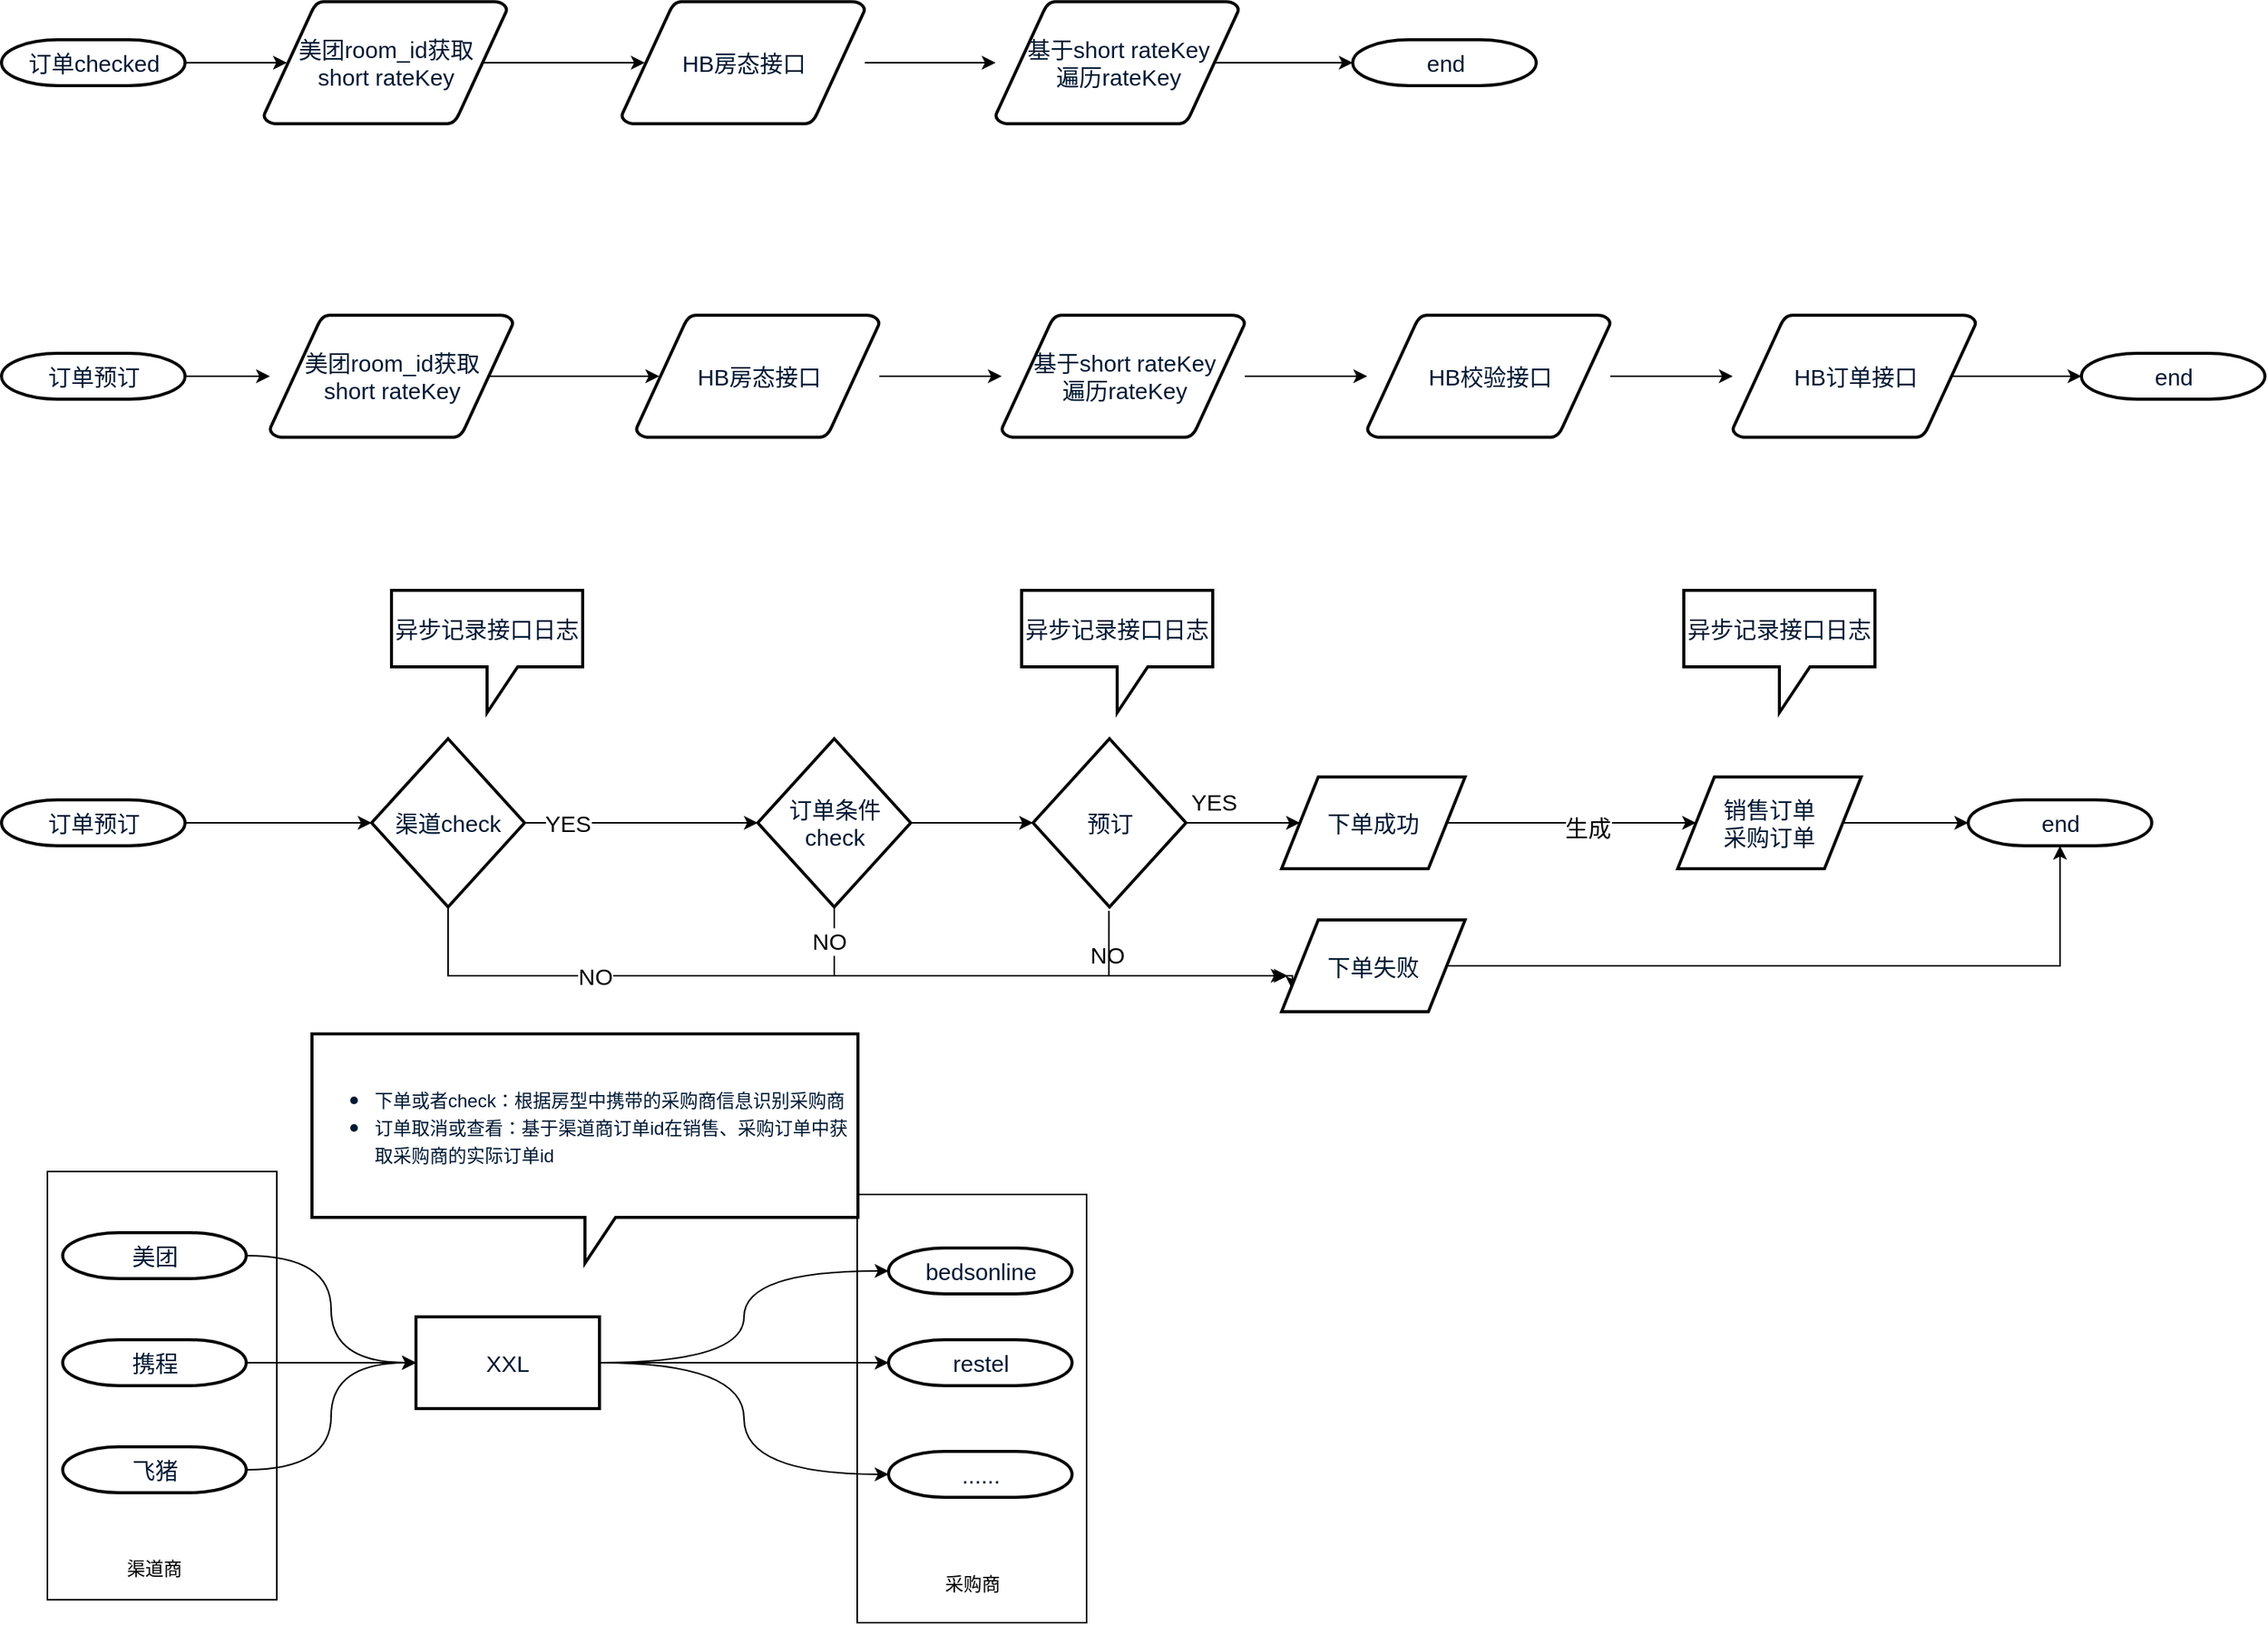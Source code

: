 <mxfile version="10.7.0" type="github"><diagram id="6a731a19-8d31-9384-78a2-239565b7b9f0" name="Page-1"><mxGraphModel dx="1394" dy="764" grid="1" gridSize="10" guides="1" tooltips="1" connect="1" arrows="1" fold="1" page="1" pageScale="1" pageWidth="827" pageHeight="1169" background="#ffffff" math="0" shadow="0"><root><mxCell id="0"/><mxCell id="1" parent="0"/><mxCell id="TaDfZMTmf9KYXaaiw4qU-20" value="" style="rounded=0;whiteSpace=wrap;html=1;" vertex="1" parent="1"><mxGeometry x="609.5" y="805" width="150" height="280" as="geometry"/></mxCell><mxCell id="TaDfZMTmf9KYXaaiw4qU-18" value="" style="rounded=0;whiteSpace=wrap;html=1;" vertex="1" parent="1"><mxGeometry x="80" y="790" width="150" height="280" as="geometry"/></mxCell><mxCell id="t7CnOx1kUTwZ3PKRCjV_-59" value="" style="edgeStyle=orthogonalEdgeStyle;rounded=0;orthogonalLoop=1;jettySize=auto;html=1;entryX=0.095;entryY=0.5;entryDx=0;entryDy=0;entryPerimeter=0;fontSize=15;" parent="1" source="t7CnOx1kUTwZ3PKRCjV_-55" target="t7CnOx1kUTwZ3PKRCjV_-58" edge="1"><mxGeometry relative="1" as="geometry"/></mxCell><mxCell id="t7CnOx1kUTwZ3PKRCjV_-55" value="订单checked" style="shape=mxgraph.flowchart.terminator;fillColor=#FFFFFF;strokeColor=#000000;strokeWidth=2;gradientColor=none;gradientDirection=north;fontColor=#001933;fontStyle=0;html=1;fontSize=15;" parent="1" vertex="1"><mxGeometry x="50" y="50" width="120" height="30" as="geometry"/></mxCell><mxCell id="t7CnOx1kUTwZ3PKRCjV_-73" style="edgeStyle=orthogonalEdgeStyle;rounded=0;orthogonalLoop=1;jettySize=auto;html=1;exitX=1;exitY=0.5;exitDx=0;exitDy=0;exitPerimeter=0;fontSize=15;" parent="1" source="t7CnOx1kUTwZ3PKRCjV_-56" target="t7CnOx1kUTwZ3PKRCjV_-71" edge="1"><mxGeometry relative="1" as="geometry"/></mxCell><mxCell id="t7CnOx1kUTwZ3PKRCjV_-56" value="订单预订" style="shape=mxgraph.flowchart.terminator;fillColor=#FFFFFF;strokeColor=#000000;strokeWidth=2;gradientColor=none;gradientDirection=north;fontColor=#001933;fontStyle=0;html=1;fontSize=15;" parent="1" vertex="1"><mxGeometry x="50" y="255" width="120" height="30" as="geometry"/></mxCell><mxCell id="t7CnOx1kUTwZ3PKRCjV_-62" value="" style="edgeStyle=orthogonalEdgeStyle;rounded=0;orthogonalLoop=1;jettySize=auto;html=1;fontSize=15;" parent="1" source="t7CnOx1kUTwZ3PKRCjV_-57" target="t7CnOx1kUTwZ3PKRCjV_-61" edge="1"><mxGeometry relative="1" as="geometry"/></mxCell><mxCell id="t7CnOx1kUTwZ3PKRCjV_-57" value="HB房态接口&lt;br style=&quot;font-size: 15px;&quot;&gt;" style="shape=mxgraph.flowchart.data;fillColor=#FFFFFF;strokeColor=#000000;strokeWidth=2;gradientColor=none;gradientDirection=north;fontColor=#001933;fontStyle=0;html=1;fontSize=15;" parent="1" vertex="1"><mxGeometry x="455.5" y="25" width="159" height="80" as="geometry"/></mxCell><mxCell id="t7CnOx1kUTwZ3PKRCjV_-64" style="edgeStyle=orthogonalEdgeStyle;rounded=0;orthogonalLoop=1;jettySize=auto;html=1;exitX=0.905;exitY=0.5;exitDx=0;exitDy=0;exitPerimeter=0;entryX=0;entryY=0.5;entryDx=0;entryDy=0;entryPerimeter=0;fontSize=15;" parent="1" source="t7CnOx1kUTwZ3PKRCjV_-61" target="t7CnOx1kUTwZ3PKRCjV_-63" edge="1"><mxGeometry relative="1" as="geometry"/></mxCell><mxCell id="t7CnOx1kUTwZ3PKRCjV_-61" value="基于short rateKey&lt;br style=&quot;font-size: 15px;&quot;&gt;遍历rateKey&lt;br style=&quot;font-size: 15px;&quot;&gt;" style="shape=mxgraph.flowchart.data;fillColor=#FFFFFF;strokeColor=#000000;strokeWidth=2;gradientColor=none;gradientDirection=north;fontColor=#001933;fontStyle=0;html=1;fontSize=15;" parent="1" vertex="1"><mxGeometry x="700" y="25" width="159" height="80" as="geometry"/></mxCell><mxCell id="t7CnOx1kUTwZ3PKRCjV_-60" style="edgeStyle=orthogonalEdgeStyle;rounded=0;orthogonalLoop=1;jettySize=auto;html=1;exitX=0.905;exitY=0.5;exitDx=0;exitDy=0;exitPerimeter=0;entryX=0.095;entryY=0.5;entryDx=0;entryDy=0;entryPerimeter=0;fontSize=15;" parent="1" source="t7CnOx1kUTwZ3PKRCjV_-58" target="t7CnOx1kUTwZ3PKRCjV_-57" edge="1"><mxGeometry relative="1" as="geometry"/></mxCell><mxCell id="t7CnOx1kUTwZ3PKRCjV_-58" value="美团room_id获取&lt;br style=&quot;font-size: 15px;&quot;&gt;short rateKey" style="shape=mxgraph.flowchart.data;fillColor=#FFFFFF;strokeColor=#000000;strokeWidth=2;gradientColor=none;gradientDirection=north;fontColor=#001933;fontStyle=0;html=1;fontSize=15;" parent="1" vertex="1"><mxGeometry x="221.5" y="25" width="159" height="80" as="geometry"/></mxCell><mxCell id="t7CnOx1kUTwZ3PKRCjV_-63" value="end" style="shape=mxgraph.flowchart.terminator;fillColor=#FFFFFF;strokeColor=#000000;strokeWidth=2;gradientColor=none;gradientDirection=north;fontColor=#001933;fontStyle=0;html=1;fontSize=15;" parent="1" vertex="1"><mxGeometry x="933.5" y="50" width="120" height="30" as="geometry"/></mxCell><mxCell id="t7CnOx1kUTwZ3PKRCjV_-66" value="" style="edgeStyle=orthogonalEdgeStyle;rounded=0;orthogonalLoop=1;jettySize=auto;html=1;fontSize=15;" parent="1" source="t7CnOx1kUTwZ3PKRCjV_-67" target="t7CnOx1kUTwZ3PKRCjV_-69" edge="1"><mxGeometry relative="1" as="geometry"/></mxCell><mxCell id="t7CnOx1kUTwZ3PKRCjV_-67" value="HB房态接口&lt;br style=&quot;font-size: 15px;&quot;&gt;" style="shape=mxgraph.flowchart.data;fillColor=#FFFFFF;strokeColor=#000000;strokeWidth=2;gradientColor=none;gradientDirection=north;fontColor=#001933;fontStyle=0;html=1;fontSize=15;" parent="1" vertex="1"><mxGeometry x="465" y="230" width="159" height="80" as="geometry"/></mxCell><mxCell id="t7CnOx1kUTwZ3PKRCjV_-75" value="" style="edgeStyle=orthogonalEdgeStyle;rounded=0;orthogonalLoop=1;jettySize=auto;html=1;fontSize=15;" parent="1" source="t7CnOx1kUTwZ3PKRCjV_-69" target="t7CnOx1kUTwZ3PKRCjV_-74" edge="1"><mxGeometry relative="1" as="geometry"/></mxCell><mxCell id="t7CnOx1kUTwZ3PKRCjV_-69" value="基于short rateKey&lt;br style=&quot;font-size: 15px;&quot;&gt;遍历rateKey&lt;br style=&quot;font-size: 15px;&quot;&gt;" style="shape=mxgraph.flowchart.data;fillColor=#FFFFFF;strokeColor=#000000;strokeWidth=2;gradientColor=none;gradientDirection=north;fontColor=#001933;fontStyle=0;html=1;fontSize=15;" parent="1" vertex="1"><mxGeometry x="704" y="230" width="159" height="80" as="geometry"/></mxCell><mxCell id="t7CnOx1kUTwZ3PKRCjV_-77" value="" style="edgeStyle=orthogonalEdgeStyle;rounded=0;orthogonalLoop=1;jettySize=auto;html=1;fontSize=15;" parent="1" source="t7CnOx1kUTwZ3PKRCjV_-74" target="t7CnOx1kUTwZ3PKRCjV_-76" edge="1"><mxGeometry relative="1" as="geometry"/></mxCell><mxCell id="t7CnOx1kUTwZ3PKRCjV_-74" value="HB校验接口&lt;br style=&quot;font-size: 15px;&quot;&gt;" style="shape=mxgraph.flowchart.data;fillColor=#FFFFFF;strokeColor=#000000;strokeWidth=2;gradientColor=none;gradientDirection=north;fontColor=#001933;fontStyle=0;html=1;fontSize=15;" parent="1" vertex="1"><mxGeometry x="943" y="230" width="159" height="80" as="geometry"/></mxCell><mxCell id="t7CnOx1kUTwZ3PKRCjV_-78" style="edgeStyle=orthogonalEdgeStyle;rounded=0;orthogonalLoop=1;jettySize=auto;html=1;exitX=0.905;exitY=0.5;exitDx=0;exitDy=0;exitPerimeter=0;fontSize=15;" parent="1" source="t7CnOx1kUTwZ3PKRCjV_-76" target="t7CnOx1kUTwZ3PKRCjV_-72" edge="1"><mxGeometry relative="1" as="geometry"/></mxCell><mxCell id="t7CnOx1kUTwZ3PKRCjV_-76" value="HB订单接口&lt;br style=&quot;font-size: 15px;&quot;&gt;" style="shape=mxgraph.flowchart.data;fillColor=#FFFFFF;strokeColor=#000000;strokeWidth=2;gradientColor=none;gradientDirection=north;fontColor=#001933;fontStyle=0;html=1;fontSize=15;" parent="1" vertex="1"><mxGeometry x="1182" y="230" width="159" height="80" as="geometry"/></mxCell><mxCell id="t7CnOx1kUTwZ3PKRCjV_-70" style="edgeStyle=orthogonalEdgeStyle;rounded=0;orthogonalLoop=1;jettySize=auto;html=1;exitX=0.905;exitY=0.5;exitDx=0;exitDy=0;exitPerimeter=0;entryX=0.095;entryY=0.5;entryDx=0;entryDy=0;entryPerimeter=0;fontSize=15;" parent="1" source="t7CnOx1kUTwZ3PKRCjV_-71" target="t7CnOx1kUTwZ3PKRCjV_-67" edge="1"><mxGeometry relative="1" as="geometry"/></mxCell><mxCell id="t7CnOx1kUTwZ3PKRCjV_-71" value="美团room_id获取&lt;br style=&quot;font-size: 15px;&quot;&gt;short rateKey" style="shape=mxgraph.flowchart.data;fillColor=#FFFFFF;strokeColor=#000000;strokeWidth=2;gradientColor=none;gradientDirection=north;fontColor=#001933;fontStyle=0;html=1;fontSize=15;" parent="1" vertex="1"><mxGeometry x="225.5" y="230" width="159" height="80" as="geometry"/></mxCell><mxCell id="t7CnOx1kUTwZ3PKRCjV_-72" value="end" style="shape=mxgraph.flowchart.terminator;fillColor=#FFFFFF;strokeColor=#000000;strokeWidth=2;gradientColor=none;gradientDirection=north;fontColor=#001933;fontStyle=0;html=1;fontSize=15;" parent="1" vertex="1"><mxGeometry x="1410" y="255" width="120" height="30" as="geometry"/></mxCell><mxCell id="t7CnOx1kUTwZ3PKRCjV_-105" style="edgeStyle=orthogonalEdgeStyle;rounded=0;orthogonalLoop=1;jettySize=auto;html=1;exitX=1;exitY=0.5;exitDx=0;exitDy=0;exitPerimeter=0;entryX=0;entryY=0.5;entryDx=0;entryDy=0;fontSize=15;" parent="1" source="t7CnOx1kUTwZ3PKRCjV_-80" target="t7CnOx1kUTwZ3PKRCjV_-104" edge="1"><mxGeometry relative="1" as="geometry"/></mxCell><mxCell id="t7CnOx1kUTwZ3PKRCjV_-80" value="订单预订" style="shape=mxgraph.flowchart.terminator;fillColor=#FFFFFF;strokeColor=#000000;strokeWidth=2;gradientColor=none;gradientDirection=north;fontColor=#001933;fontStyle=0;html=1;fontSize=15;" parent="1" vertex="1"><mxGeometry x="50" y="547" width="120" height="30" as="geometry"/></mxCell><mxCell id="t7CnOx1kUTwZ3PKRCjV_-81" value="" style="edgeStyle=orthogonalEdgeStyle;rounded=0;orthogonalLoop=1;jettySize=auto;html=1;fontSize=15;" parent="1" edge="1"><mxGeometry relative="1" as="geometry"><mxPoint x="624" y="520.0" as="sourcePoint"/></mxGeometry></mxCell><mxCell id="t7CnOx1kUTwZ3PKRCjV_-83" value="" style="edgeStyle=orthogonalEdgeStyle;rounded=0;orthogonalLoop=1;jettySize=auto;html=1;fontSize=15;" parent="1" edge="1"><mxGeometry relative="1" as="geometry"><mxPoint x="943.0" y="520.0" as="targetPoint"/></mxGeometry></mxCell><mxCell id="t7CnOx1kUTwZ3PKRCjV_-85" value="" style="edgeStyle=orthogonalEdgeStyle;rounded=0;orthogonalLoop=1;jettySize=auto;html=1;fontSize=15;" parent="1" edge="1"><mxGeometry relative="1" as="geometry"><mxPoint x="1182" y="520.0" as="targetPoint"/></mxGeometry></mxCell><mxCell id="t7CnOx1kUTwZ3PKRCjV_-91" value="end" style="shape=mxgraph.flowchart.terminator;fillColor=#FFFFFF;strokeColor=#000000;strokeWidth=2;gradientColor=none;gradientDirection=north;fontColor=#001933;fontStyle=0;html=1;fontSize=15;" parent="1" vertex="1"><mxGeometry x="1336" y="547" width="120" height="30" as="geometry"/></mxCell><mxCell id="t7CnOx1kUTwZ3PKRCjV_-106" style="edgeStyle=orthogonalEdgeStyle;rounded=0;orthogonalLoop=1;jettySize=auto;html=1;exitX=0.5;exitY=1;exitDx=0;exitDy=0;fontSize=15;" parent="1" source="t7CnOx1kUTwZ3PKRCjV_-104" edge="1"><mxGeometry relative="1" as="geometry"><mxPoint x="889" y="662" as="targetPoint"/><Array as="points"><mxPoint x="342" y="662"/><mxPoint x="833" y="662"/></Array></mxGeometry></mxCell><mxCell id="t7CnOx1kUTwZ3PKRCjV_-107" value="NO" style="text;html=1;resizable=0;points=[];align=center;verticalAlign=middle;labelBackgroundColor=#ffffff;fontSize=15;" parent="t7CnOx1kUTwZ3PKRCjV_-106" vertex="1" connectable="0"><mxGeometry x="-0.524" relative="1" as="geometry"><mxPoint as="offset"/></mxGeometry></mxCell><mxCell id="t7CnOx1kUTwZ3PKRCjV_-109" value="" style="edgeStyle=orthogonalEdgeStyle;rounded=0;orthogonalLoop=1;jettySize=auto;html=1;fontSize=15;" parent="1" source="t7CnOx1kUTwZ3PKRCjV_-104" target="t7CnOx1kUTwZ3PKRCjV_-108" edge="1"><mxGeometry relative="1" as="geometry"/></mxCell><mxCell id="t7CnOx1kUTwZ3PKRCjV_-110" value="YES" style="text;html=1;resizable=0;points=[];align=center;verticalAlign=middle;labelBackgroundColor=#ffffff;fontSize=15;" parent="t7CnOx1kUTwZ3PKRCjV_-109" vertex="1" connectable="0"><mxGeometry x="0.278" y="3" relative="1" as="geometry"><mxPoint x="-69.5" y="3" as="offset"/></mxGeometry></mxCell><mxCell id="t7CnOx1kUTwZ3PKRCjV_-104" value="渠道check" style="rhombus;whiteSpace=wrap;html=1;fontSize=15;fontColor=#001933;fontStyle=0;strokeWidth=2;fillColor=#FFFFFF;gradientColor=none;gradientDirection=north;" parent="1" vertex="1"><mxGeometry x="292" y="507" width="100" height="110" as="geometry"/></mxCell><mxCell id="t7CnOx1kUTwZ3PKRCjV_-111" style="edgeStyle=orthogonalEdgeStyle;rounded=0;orthogonalLoop=1;jettySize=auto;html=1;exitX=0.5;exitY=1;exitDx=0;exitDy=0;fontSize=15;" parent="1" source="t7CnOx1kUTwZ3PKRCjV_-108" edge="1"><mxGeometry relative="1" as="geometry"><mxPoint x="891" y="662" as="targetPoint"/><Array as="points"><mxPoint x="594" y="662"/><mxPoint x="838" y="662"/></Array></mxGeometry></mxCell><mxCell id="t7CnOx1kUTwZ3PKRCjV_-112" value="NO" style="text;html=1;resizable=0;points=[];align=center;verticalAlign=middle;labelBackgroundColor=#ffffff;fontSize=15;" parent="t7CnOx1kUTwZ3PKRCjV_-111" vertex="1" connectable="0"><mxGeometry x="-0.873" y="-4" relative="1" as="geometry"><mxPoint as="offset"/></mxGeometry></mxCell><mxCell id="t7CnOx1kUTwZ3PKRCjV_-122" value="" style="edgeStyle=orthogonalEdgeStyle;rounded=0;orthogonalLoop=1;jettySize=auto;html=1;fontSize=15;" parent="1" source="t7CnOx1kUTwZ3PKRCjV_-108" target="t7CnOx1kUTwZ3PKRCjV_-121" edge="1"><mxGeometry relative="1" as="geometry"/></mxCell><mxCell id="t7CnOx1kUTwZ3PKRCjV_-108" value="订单条件&lt;br&gt;check" style="rhombus;whiteSpace=wrap;html=1;fontSize=15;fontColor=#001933;fontStyle=0;strokeWidth=2;fillColor=#FFFFFF;gradientColor=none;gradientDirection=north;" parent="1" vertex="1"><mxGeometry x="544.5" y="507" width="100" height="110" as="geometry"/></mxCell><mxCell id="t7CnOx1kUTwZ3PKRCjV_-123" style="edgeStyle=orthogonalEdgeStyle;rounded=0;orthogonalLoop=1;jettySize=auto;html=1;exitX=0.5;exitY=1;exitDx=0;exitDy=0;entryX=0;entryY=0.75;entryDx=0;entryDy=0;fontSize=15;" parent="1" edge="1"><mxGeometry relative="1" as="geometry"><mxPoint x="774.118" y="619.471" as="sourcePoint"/><mxPoint x="894.118" y="671.235" as="targetPoint"/><Array as="points"><mxPoint x="774" y="662"/><mxPoint x="894" y="662"/></Array></mxGeometry></mxCell><mxCell id="t7CnOx1kUTwZ3PKRCjV_-124" style="edgeStyle=orthogonalEdgeStyle;rounded=0;orthogonalLoop=1;jettySize=auto;html=1;exitX=1;exitY=0.5;exitDx=0;exitDy=0;entryX=0;entryY=0.5;entryDx=0;entryDy=0;fontSize=15;" parent="1" source="t7CnOx1kUTwZ3PKRCjV_-121" target="t7CnOx1kUTwZ3PKRCjV_-113" edge="1"><mxGeometry relative="1" as="geometry"/></mxCell><mxCell id="t7CnOx1kUTwZ3PKRCjV_-121" value="预订" style="rhombus;whiteSpace=wrap;html=1;fontSize=15;fontColor=#001933;fontStyle=0;strokeWidth=2;fillColor=#FFFFFF;gradientColor=none;gradientDirection=north;" parent="1" vertex="1"><mxGeometry x="724.5" y="507" width="100" height="110" as="geometry"/></mxCell><mxCell id="t7CnOx1kUTwZ3PKRCjV_-118" value="" style="edgeStyle=orthogonalEdgeStyle;rounded=0;orthogonalLoop=1;jettySize=auto;html=1;fontSize=15;" parent="1" source="t7CnOx1kUTwZ3PKRCjV_-113" target="t7CnOx1kUTwZ3PKRCjV_-117" edge="1"><mxGeometry relative="1" as="geometry"/></mxCell><mxCell id="t7CnOx1kUTwZ3PKRCjV_-120" value="生成" style="text;html=1;resizable=0;points=[];align=center;verticalAlign=middle;labelBackgroundColor=#ffffff;fontSize=15;" parent="t7CnOx1kUTwZ3PKRCjV_-118" vertex="1" connectable="0"><mxGeometry x="0.131" y="-3" relative="1" as="geometry"><mxPoint as="offset"/></mxGeometry></mxCell><mxCell id="t7CnOx1kUTwZ3PKRCjV_-113" value="下单成功" style="shape=parallelogram;perimeter=parallelogramPerimeter;whiteSpace=wrap;html=1;fontSize=15;fontColor=#001933;fontStyle=0;strokeWidth=2;fillColor=#FFFFFF;gradientColor=none;gradientDirection=north;" parent="1" vertex="1"><mxGeometry x="887.0" y="532" width="120" height="60" as="geometry"/></mxCell><mxCell id="t7CnOx1kUTwZ3PKRCjV_-119" style="edgeStyle=orthogonalEdgeStyle;rounded=0;orthogonalLoop=1;jettySize=auto;html=1;exitX=1;exitY=0.5;exitDx=0;exitDy=0;fontSize=15;" parent="1" source="t7CnOx1kUTwZ3PKRCjV_-117" target="t7CnOx1kUTwZ3PKRCjV_-91" edge="1"><mxGeometry relative="1" as="geometry"/></mxCell><mxCell id="t7CnOx1kUTwZ3PKRCjV_-117" value="销售订单&lt;br&gt;采购订单&lt;br&gt;" style="shape=parallelogram;perimeter=parallelogramPerimeter;whiteSpace=wrap;html=1;fontSize=15;fontColor=#001933;fontStyle=0;strokeWidth=2;fillColor=#FFFFFF;gradientColor=none;gradientDirection=north;" parent="1" vertex="1"><mxGeometry x="1146" y="532" width="120" height="60" as="geometry"/></mxCell><mxCell id="t7CnOx1kUTwZ3PKRCjV_-116" style="edgeStyle=orthogonalEdgeStyle;rounded=0;orthogonalLoop=1;jettySize=auto;html=1;exitX=1;exitY=0.5;exitDx=0;exitDy=0;entryX=0.5;entryY=1;entryDx=0;entryDy=0;entryPerimeter=0;fontSize=15;" parent="1" source="t7CnOx1kUTwZ3PKRCjV_-114" target="t7CnOx1kUTwZ3PKRCjV_-91" edge="1"><mxGeometry relative="1" as="geometry"/></mxCell><mxCell id="t7CnOx1kUTwZ3PKRCjV_-114" value="下单失败" style="shape=parallelogram;perimeter=parallelogramPerimeter;whiteSpace=wrap;html=1;fontSize=15;fontColor=#001933;fontStyle=0;strokeWidth=2;fillColor=#FFFFFF;gradientColor=none;gradientDirection=north;" parent="1" vertex="1"><mxGeometry x="887" y="625.5" width="120" height="60" as="geometry"/></mxCell><mxCell id="t7CnOx1kUTwZ3PKRCjV_-125" value="NO" style="text;html=1;resizable=0;points=[];autosize=1;align=left;verticalAlign=top;spacingTop=-4;fontSize=15;" parent="1" vertex="1"><mxGeometry x="759.5" y="637" width="40" height="20" as="geometry"/></mxCell><mxCell id="t7CnOx1kUTwZ3PKRCjV_-127" value="YES" style="text;html=1;resizable=0;points=[];autosize=1;align=left;verticalAlign=top;spacingTop=-4;fontSize=15;" parent="1" vertex="1"><mxGeometry x="826" y="537" width="50" height="20" as="geometry"/></mxCell><mxCell id="t7CnOx1kUTwZ3PKRCjV_-129" value="异步记录接口日志" style="shape=callout;whiteSpace=wrap;html=1;perimeter=calloutPerimeter;fontSize=15;fontColor=#001933;fontStyle=0;strokeWidth=2;fillColor=#FFFFFF;gradientColor=none;gradientDirection=north;" parent="1" vertex="1"><mxGeometry x="305" y="410" width="125" height="80" as="geometry"/></mxCell><mxCell id="t7CnOx1kUTwZ3PKRCjV_-130" value="异步记录接口日志" style="shape=callout;whiteSpace=wrap;html=1;perimeter=calloutPerimeter;fontSize=15;fontColor=#001933;fontStyle=0;strokeWidth=2;fillColor=#FFFFFF;gradientColor=none;gradientDirection=north;" parent="1" vertex="1"><mxGeometry x="717" y="410" width="125" height="80" as="geometry"/></mxCell><mxCell id="t7CnOx1kUTwZ3PKRCjV_-131" value="异步记录接口日志" style="shape=callout;whiteSpace=wrap;html=1;perimeter=calloutPerimeter;fontSize=15;fontColor=#001933;fontStyle=0;strokeWidth=2;fillColor=#FFFFFF;gradientColor=none;gradientDirection=north;" parent="1" vertex="1"><mxGeometry x="1150" y="410" width="125" height="80" as="geometry"/></mxCell><mxCell id="TaDfZMTmf9KYXaaiw4qU-5" style="edgeStyle=orthogonalEdgeStyle;rounded=0;orthogonalLoop=1;jettySize=auto;html=1;exitX=1;exitY=0.5;exitDx=0;exitDy=0;exitPerimeter=0;entryX=0;entryY=0.5;entryDx=0;entryDy=0;curved=1;" edge="1" parent="1" source="TaDfZMTmf9KYXaaiw4qU-1" target="TaDfZMTmf9KYXaaiw4qU-4"><mxGeometry relative="1" as="geometry"/></mxCell><mxCell id="TaDfZMTmf9KYXaaiw4qU-1" value="美团" style="shape=mxgraph.flowchart.terminator;fillColor=#FFFFFF;strokeColor=#000000;strokeWidth=2;gradientColor=none;gradientDirection=north;fontColor=#001933;fontStyle=0;html=1;fontSize=15;" vertex="1" parent="1"><mxGeometry x="90" y="830" width="120" height="30" as="geometry"/></mxCell><mxCell id="TaDfZMTmf9KYXaaiw4qU-6" style="edgeStyle=orthogonalEdgeStyle;curved=1;rounded=0;orthogonalLoop=1;jettySize=auto;html=1;exitX=1;exitY=0.5;exitDx=0;exitDy=0;exitPerimeter=0;entryX=0;entryY=0.5;entryDx=0;entryDy=0;" edge="1" parent="1" source="TaDfZMTmf9KYXaaiw4qU-2" target="TaDfZMTmf9KYXaaiw4qU-4"><mxGeometry relative="1" as="geometry"/></mxCell><mxCell id="TaDfZMTmf9KYXaaiw4qU-2" value="携程" style="shape=mxgraph.flowchart.terminator;fillColor=#FFFFFF;strokeColor=#000000;strokeWidth=2;gradientColor=none;gradientDirection=north;fontColor=#001933;fontStyle=0;html=1;fontSize=15;" vertex="1" parent="1"><mxGeometry x="90" y="900" width="120" height="30" as="geometry"/></mxCell><mxCell id="TaDfZMTmf9KYXaaiw4qU-7" style="edgeStyle=orthogonalEdgeStyle;curved=1;rounded=0;orthogonalLoop=1;jettySize=auto;html=1;exitX=1;exitY=0.5;exitDx=0;exitDy=0;exitPerimeter=0;entryX=0;entryY=0.5;entryDx=0;entryDy=0;" edge="1" parent="1" source="TaDfZMTmf9KYXaaiw4qU-3" target="TaDfZMTmf9KYXaaiw4qU-4"><mxGeometry relative="1" as="geometry"/></mxCell><mxCell id="TaDfZMTmf9KYXaaiw4qU-3" value="飞猪" style="shape=mxgraph.flowchart.terminator;fillColor=#FFFFFF;strokeColor=#000000;strokeWidth=2;gradientColor=none;gradientDirection=north;fontColor=#001933;fontStyle=0;html=1;fontSize=15;" vertex="1" parent="1"><mxGeometry x="90" y="970" width="120" height="30" as="geometry"/></mxCell><mxCell id="TaDfZMTmf9KYXaaiw4qU-12" style="edgeStyle=orthogonalEdgeStyle;curved=1;rounded=0;orthogonalLoop=1;jettySize=auto;html=1;exitX=1;exitY=0.5;exitDx=0;exitDy=0;entryX=0;entryY=0.5;entryDx=0;entryDy=0;entryPerimeter=0;" edge="1" parent="1" source="TaDfZMTmf9KYXaaiw4qU-4" target="TaDfZMTmf9KYXaaiw4qU-8"><mxGeometry relative="1" as="geometry"/></mxCell><mxCell id="TaDfZMTmf9KYXaaiw4qU-13" style="edgeStyle=orthogonalEdgeStyle;curved=1;rounded=0;orthogonalLoop=1;jettySize=auto;html=1;exitX=1;exitY=0.5;exitDx=0;exitDy=0;entryX=0;entryY=0.5;entryDx=0;entryDy=0;entryPerimeter=0;" edge="1" parent="1" source="TaDfZMTmf9KYXaaiw4qU-4" target="TaDfZMTmf9KYXaaiw4qU-9"><mxGeometry relative="1" as="geometry"/></mxCell><mxCell id="TaDfZMTmf9KYXaaiw4qU-14" style="edgeStyle=orthogonalEdgeStyle;curved=1;rounded=0;orthogonalLoop=1;jettySize=auto;html=1;exitX=1;exitY=0.5;exitDx=0;exitDy=0;entryX=0;entryY=0.5;entryDx=0;entryDy=0;entryPerimeter=0;" edge="1" parent="1" source="TaDfZMTmf9KYXaaiw4qU-4" target="TaDfZMTmf9KYXaaiw4qU-10"><mxGeometry relative="1" as="geometry"/></mxCell><mxCell id="TaDfZMTmf9KYXaaiw4qU-4" value="XXL" style="whiteSpace=wrap;html=1;fontSize=15;fontColor=#001933;fontStyle=0;strokeWidth=2;fillColor=#FFFFFF;gradientColor=none;gradientDirection=north;" vertex="1" parent="1"><mxGeometry x="321" y="885" width="120" height="60" as="geometry"/></mxCell><mxCell id="TaDfZMTmf9KYXaaiw4qU-8" value="bedsonline" style="shape=mxgraph.flowchart.terminator;fillColor=#FFFFFF;strokeColor=#000000;strokeWidth=2;gradientColor=none;gradientDirection=north;fontColor=#001933;fontStyle=0;html=1;fontSize=15;" vertex="1" parent="1"><mxGeometry x="630" y="840" width="120" height="30" as="geometry"/></mxCell><mxCell id="TaDfZMTmf9KYXaaiw4qU-9" value="restel" style="shape=mxgraph.flowchart.terminator;fillColor=#FFFFFF;strokeColor=#000000;strokeWidth=2;gradientColor=none;gradientDirection=north;fontColor=#001933;fontStyle=0;html=1;fontSize=15;" vertex="1" parent="1"><mxGeometry x="630" y="900" width="120" height="30" as="geometry"/></mxCell><mxCell id="TaDfZMTmf9KYXaaiw4qU-10" value="......" style="shape=mxgraph.flowchart.terminator;fillColor=#FFFFFF;strokeColor=#000000;strokeWidth=2;gradientColor=none;gradientDirection=north;fontColor=#001933;fontStyle=0;html=1;fontSize=15;" vertex="1" parent="1"><mxGeometry x="630" y="973" width="120" height="30" as="geometry"/></mxCell><mxCell id="TaDfZMTmf9KYXaaiw4qU-15" value="&lt;ul&gt;&lt;li style=&quot;text-align: left&quot;&gt;&lt;font style=&quot;font-size: 12px&quot;&gt;下单或者check：根据房型中携带的采购商信息识别采购商&lt;/font&gt;&lt;/li&gt;&lt;li style=&quot;text-align: left&quot;&gt;&lt;span style=&quot;font-size: 12px&quot;&gt;订单取消或查看：基于渠道商订单id在销售、采购订单中获取采购商的实际订单id&lt;/span&gt;&lt;/li&gt;&lt;/ul&gt;" style="shape=callout;whiteSpace=wrap;html=1;perimeter=calloutPerimeter;fontSize=15;fontColor=#001933;fontStyle=0;strokeWidth=2;fillColor=#FFFFFF;gradientColor=none;gradientDirection=north;" vertex="1" parent="1"><mxGeometry x="253" y="700" width="357" height="150" as="geometry"/></mxCell><mxCell id="TaDfZMTmf9KYXaaiw4qU-19" value="渠道商" style="text;html=1;resizable=0;points=[];autosize=1;align=left;verticalAlign=top;spacingTop=-4;" vertex="1" parent="1"><mxGeometry x="130" y="1040" width="50" height="20" as="geometry"/></mxCell><mxCell id="TaDfZMTmf9KYXaaiw4qU-21" value="采购商" style="text;html=1;resizable=0;points=[];autosize=1;align=left;verticalAlign=top;spacingTop=-4;" vertex="1" parent="1"><mxGeometry x="665" y="1050" width="50" height="20" as="geometry"/></mxCell></root></mxGraphModel></diagram></mxfile>